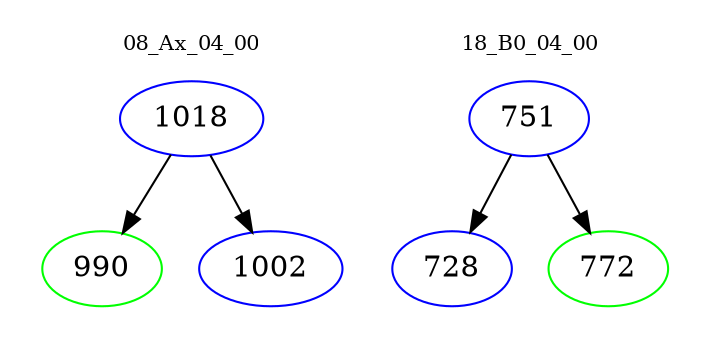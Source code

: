 digraph{
subgraph cluster_0 {
color = white
label = "08_Ax_04_00";
fontsize=10;
T0_1018 [label="1018", color="blue"]
T0_1018 -> T0_990 [color="black"]
T0_990 [label="990", color="green"]
T0_1018 -> T0_1002 [color="black"]
T0_1002 [label="1002", color="blue"]
}
subgraph cluster_1 {
color = white
label = "18_B0_04_00";
fontsize=10;
T1_751 [label="751", color="blue"]
T1_751 -> T1_728 [color="black"]
T1_728 [label="728", color="blue"]
T1_751 -> T1_772 [color="black"]
T1_772 [label="772", color="green"]
}
}
